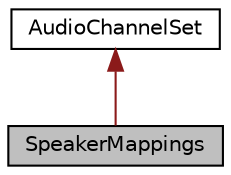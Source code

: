digraph "SpeakerMappings"
{
  bgcolor="transparent";
  edge [fontname="Helvetica",fontsize="10",labelfontname="Helvetica",labelfontsize="10"];
  node [fontname="Helvetica",fontsize="10",shape=record];
  Node0 [label="SpeakerMappings",height=0.2,width=0.4,color="black", fillcolor="grey75", style="filled", fontcolor="black"];
  Node1 -> Node0 [dir="back",color="firebrick4",fontsize="10",style="solid",fontname="Helvetica"];
  Node1 [label="AudioChannelSet",height=0.2,width=0.4,color="black",URL="$classAudioChannelSet.html",tooltip="Represents a set of audio channel types. "];
}
